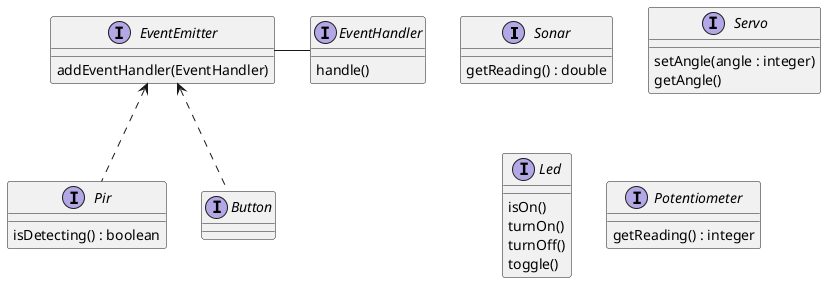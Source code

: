 @startuml classes

interface Sonar {
    getReading() : double
}

interface Servo {
    setAngle(angle : integer)
    getAngle()
}

interface Pir {
    isDetecting() : boolean
}

interface Led {
    isOn()
    turnOn()
    turnOff()
    toggle()
}

interface Button {
}

interface Potentiometer {
    getReading() : integer
}

interface EventEmitter {
    addEventHandler(EventHandler)
}

interface EventHandler {
    handle()
}

EventEmitter <.. Pir
EventEmitter <.. Button

EventEmitter - EventHandler

@enduml